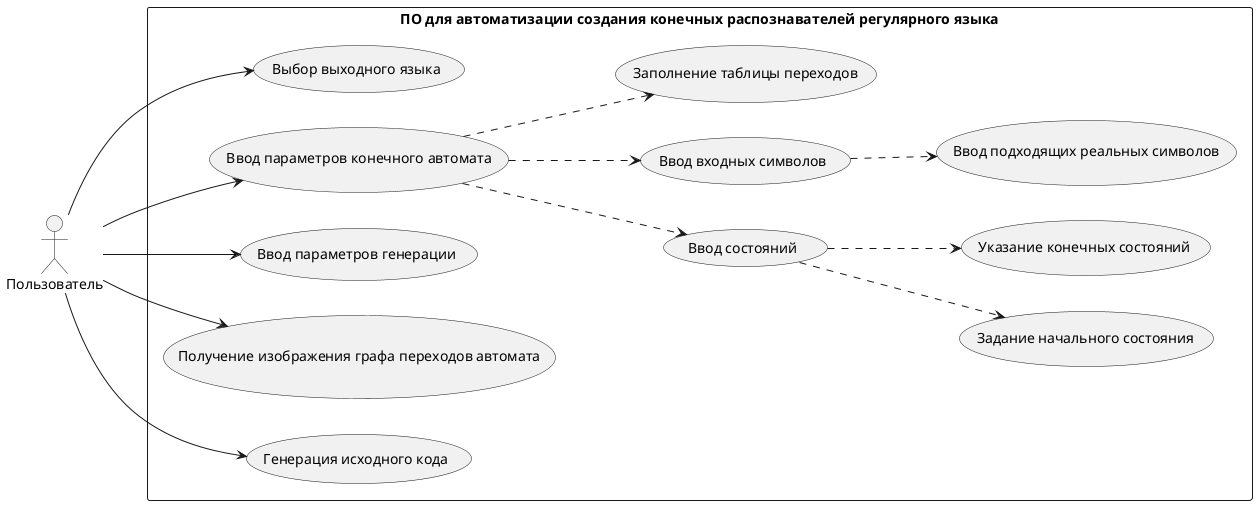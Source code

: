 @startuml Варианты использования

left to right direction

actor Пользователь as User

rectangle "ПО для автоматизации создания конечных распознавателей регулярного языка" as App {
    usecase "Выбор выходного языка" as UC1
    usecase "Ввод параметров конечного автомата" as UC2
    usecase "Ввод состояний" as UCstate
    usecase "Задание начального состояния" as UCinitial_state
    usecase "Указание конечных состояний" as UCfinal_states
    usecase "Ввод входных символов" as UCsymbol
    usecase "Ввод подходящих реальных символов" as UCsymbol_set
    usecase "Заполнение таблицы переходов" as UCtransitions
    usecase "Ввод параметров генерации" as UCparameters
    usecase "Получение изображения графа переходов автомата" as UCgraph_image
    usecase "Генерация исходного кода" as UC4
}

User --> UC1
User --> UC2
User --> UC4
User --> UCparameters
User --> UCgraph_image

UC2 ..> UCstate
UC2 ..> UCsymbol
UC2 ..> UCtransitions

UCstate ..> UCinitial_state
UCstate ..> UCfinal_states

UCsymbol ..> UCsymbol_set

@enduml
